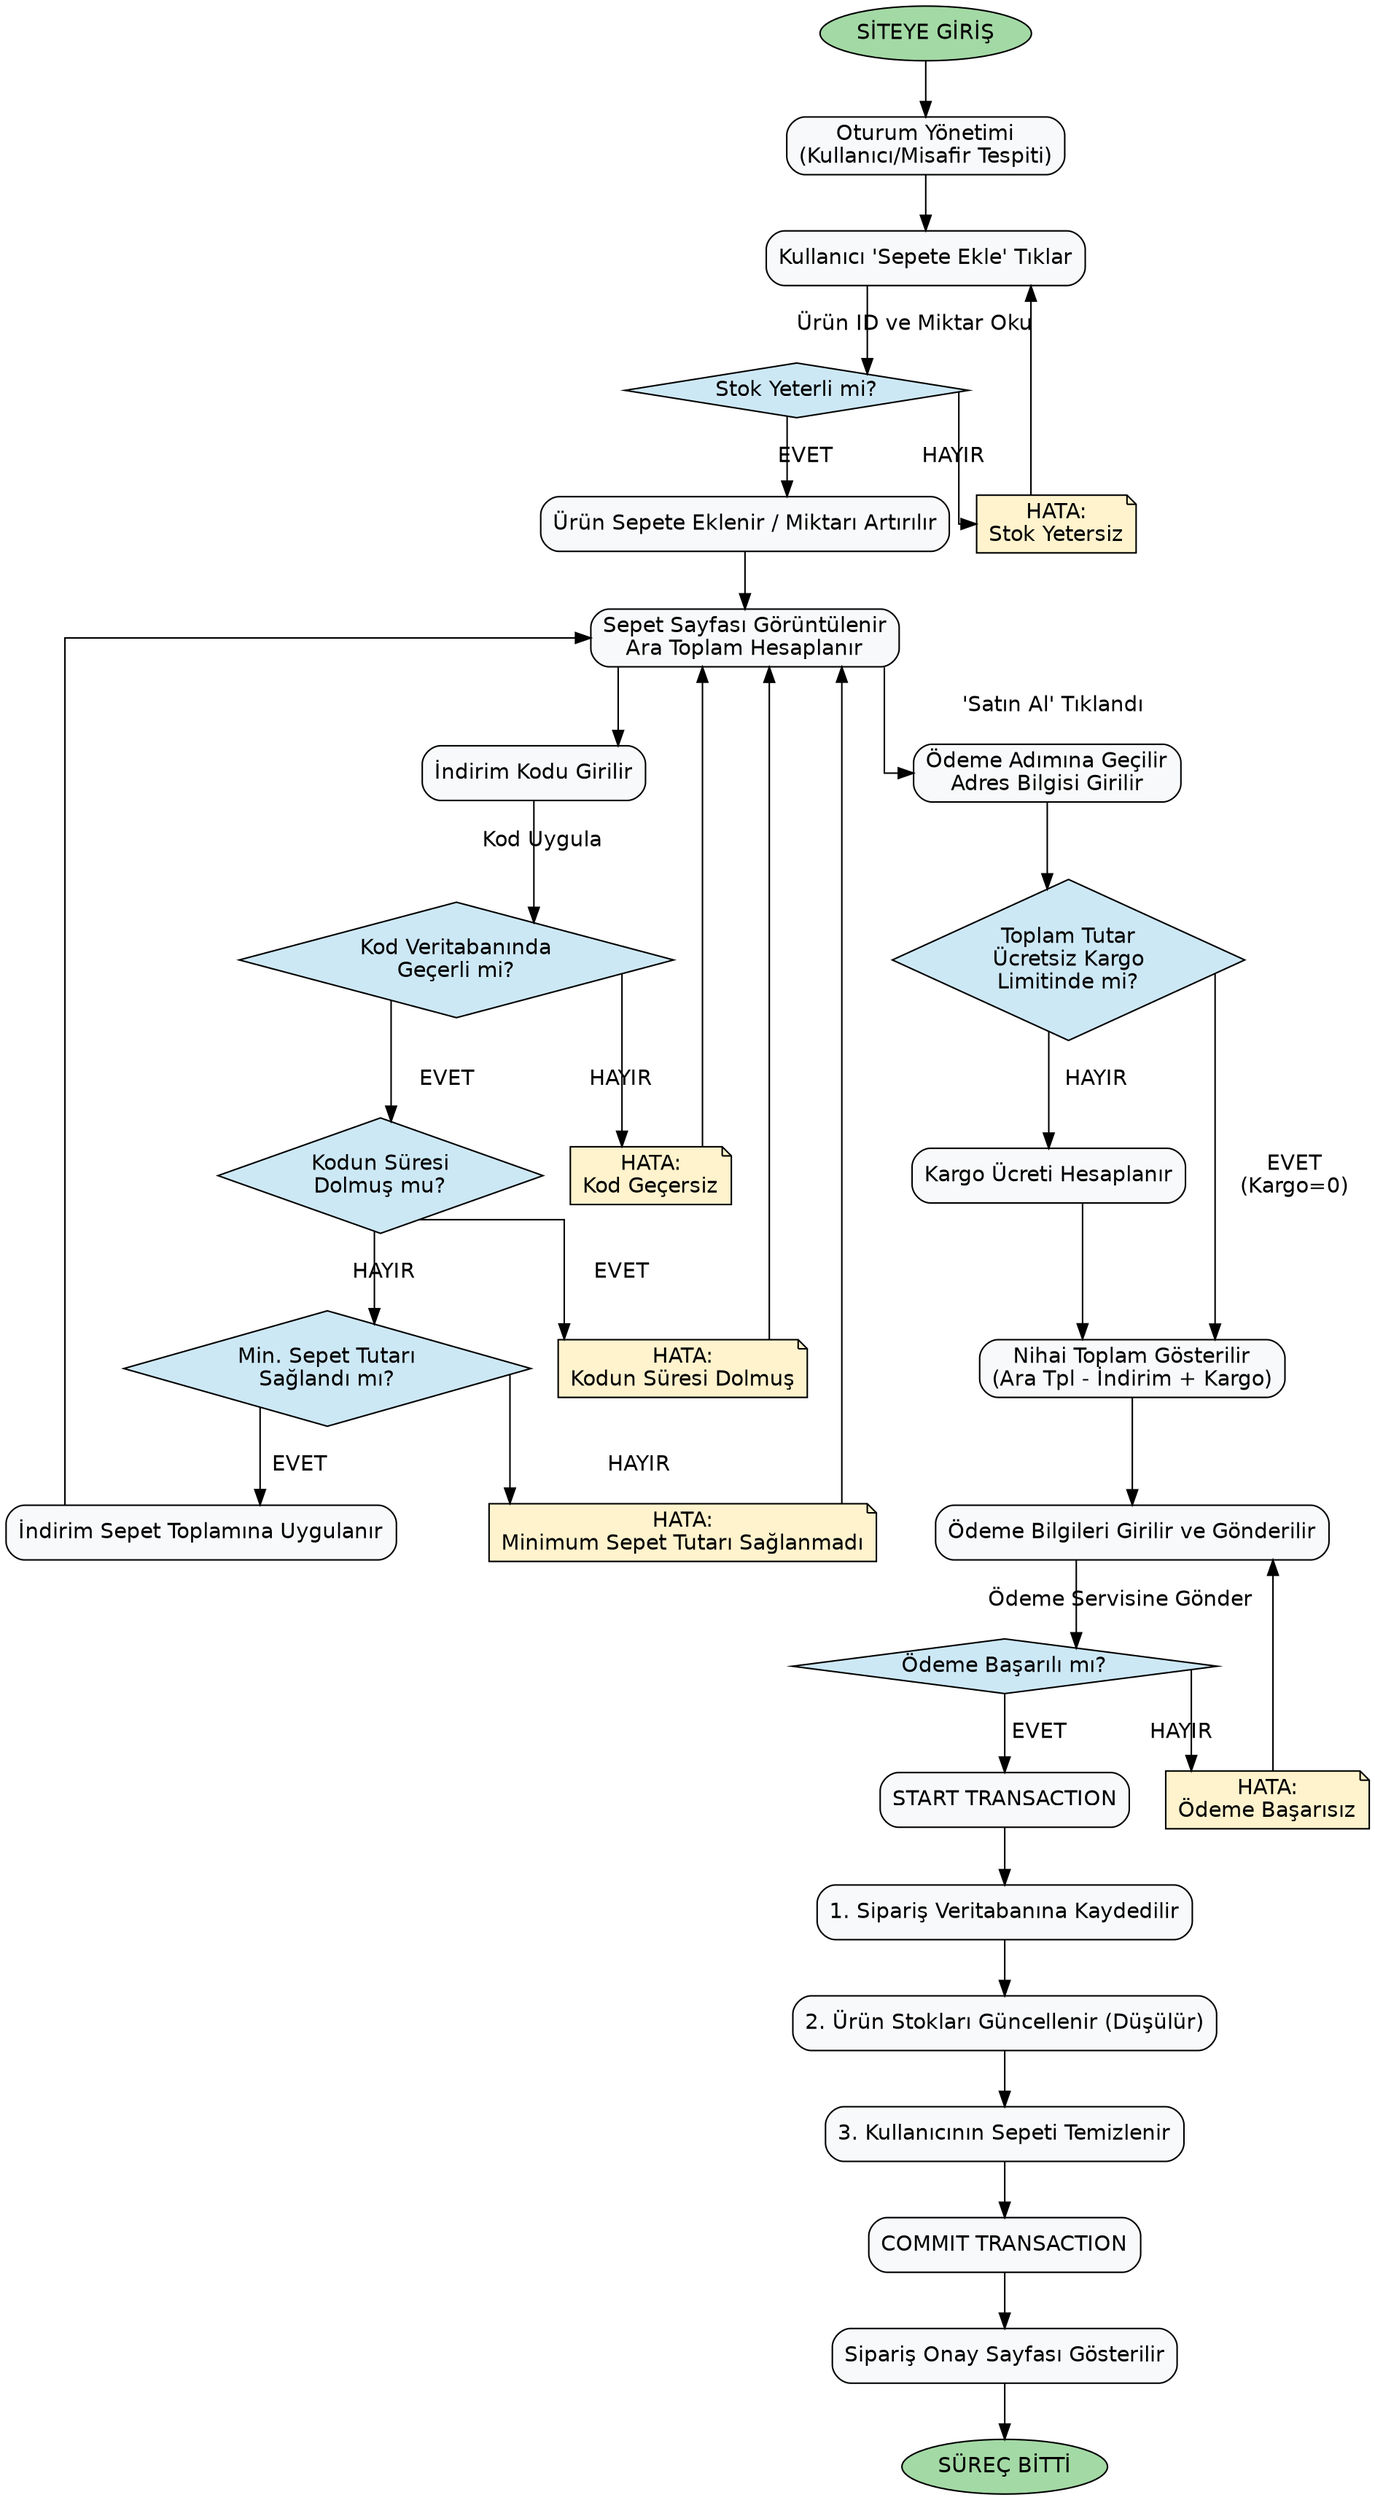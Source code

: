digraph ECommerceFlow {
    // --- GENEL AYARLAR ---
    rankdir=TB;
    splines=ortho;
    node [shape=box, style="rounded,filled", fontname="Helvetica", fillcolor="#f8f9fa"];
    edge [fontname="Helvetica"];

    // --- DÜĞÜM TANIMLAMALARI ---

    // Başlangıç / Bitiş Düğümleri
    start_node [label="SİTEYE GİRİŞ", shape=ellipse, style=filled, fillcolor="#a3d9a5"];
    end_node [label="SÜREÇ BİTTİ", shape=ellipse, style=filled, fillcolor="#a3d9a5"];

    // Karar Düğümleri (EĞER-İSE)
    node [shape=diamond, style=filled, fillcolor="#cde8f5"];
    stok_kontrol [label="Stok Yeterli mi?"];
    indirim_kod_gecerli [label="Kod Veritabanında\nGeçerli mi?"];
    indirim_sure_dolmus [label="Kodun Süresi\nDolmuş mu?"];
    indirim_min_tutar [label="Min. Sepet Tutarı\nSağlandı mı?"];
    odeme_basarili [label="Ödeme Başarılı mı?"];
    kargo_bedava_mi [label="Toplam Tutar\nÜcretsiz Kargo\nLimitinde mi?"];

    // İşlem Düğümleri
    node [shape=box, style="rounded,filled", fillcolor="#f8f9fa"];
    oturum_yonetimi [label="Oturum Yönetimi\n(Kullanıcı/Misafir Tespiti)"];
    sepete_ekle [label="Kullanıcı 'Sepete Ekle' Tıklar"];
    urun_sepete_eklenir [label="Ürün Sepete Eklenir / Miktarı Artırılır"];
    sepeti_goster [label="Sepet Sayfası Görüntülenir\nAra Toplam Hesaplanır"];
    indirim_kodu_gir [label="İndirim Kodu Girilir"];
    indirim_uygulanir [label="İndirim Sepet Toplamına Uygulanır"];
    odeme_adimina_gec [label="Ödeme Adımına Geçilir\nAdres Bilgisi Girilir"];
    kargo_hesapla [label="Kargo Ücreti Hesaplanır"];
    toplam_goster [label="Nihai Toplam Gösterilir\n(Ara Tpl - İndirim + Kargo)"];
    odeme_yap [label="Ödeme Bilgileri Girilir ve Gönderilir"];
    veritabani_islem_baslat [label="START TRANSACTION"];
    siparis_olustur [label="1. Sipariş Veritabanına Kaydedilir"];
    stok_dus [label="2. Ürün Stokları Güncellenir (Düşülür)"];
    sepeti_temizle [label="3. Kullanıcının Sepeti Temizlenir"];
    veritabani_islem_bitir [label="COMMIT TRANSACTION"];
    onay_sayfasi [label="Sipariş Onay Sayfası Gösterilir"];

    // Çıktı / Hata Düğümleri
    node [shape=note, style=filled, fillcolor="#fff3cd"];
    stok_yetersiz_hata [label="HATA:\nStok Yetersiz"];
    indirim_gecersiz_hata [label="HATA:\nKod Geçersiz"];
    indirim_sure_dolmus_hata [label="HATA:\nKodun Süresi Dolmuş"];
    indirim_min_tutar_hata [label="HATA:\nMinimum Sepet Tutarı Sağlanmadı"];
    odeme_basarisiz_hata [label="HATA:\nÖdeme Başarısız"];

    // --- AKIŞ BAĞLANTILARI ---

    // Başlangıç ve Sepet İşlemleri
    start_node -> oturum_yonetimi;
    oturum_yonetimi -> sepete_ekle;
    sepete_ekle -> stok_kontrol [label="Ürün ID ve Miktar Oku"];
    
    stok_kontrol -> urun_sepete_eklenir [label=" EVET "];
    stok_kontrol -> stok_yetersiz_hata [label=" HAYIR "];
    stok_yetersiz_hata -> sepete_ekle; // Kullanıcı başka ürün deneyebilir

    urun_sepete_eklenir -> sepeti_goster;
    
    // Sepet Sayfası ve İndirim
    sepeti_goster -> indirim_kodu_gir;
    sepeti_goster -> odeme_adimina_gec [label="'Satın Al' Tıklandı"];
    indirim_kodu_gir -> indirim_kod_gecerli [label="Kod Uygula"];

    indirim_kod_gecerli -> indirim_gecersiz_hata [label=" HAYIR "];
    indirim_kod_gecerli -> indirim_sure_dolmus [label=" EVET "];

    indirim_sure_dolmus -> indirim_sure_dolmus_hata [label=" EVET "];
    indirim_sure_dolmus -> indirim_min_tutar [label=" HAYIR "];
    
    indirim_min_tutar -> indirim_min_tutar_hata [label=" HAYIR "];
    indirim_min_tutar -> indirim_uygulanir [label=" EVET "];

    // Hata ve başarı durumlarından sonra sepetin güncel halini gösterme
    indirim_uygulanir -> sepeti_goster;
    indirim_gecersiz_hata -> sepeti_goster;
    indirim_sure_dolmus_hata -> sepeti_goster;
    indirim_min_tutar_hata -> sepeti_goster;

    // Ödeme Süreci
    odeme_adimina_gec -> kargo_bedava_mi;

    kargo_bedava_mi -> kargo_hesapla [label=" HAYIR "];
    kargo_bedava_mi -> toplam_goster [label=" EVET \n(Kargo=0)"];
    
    kargo_hesapla -> toplam_goster;
    
    toplam_goster -> odeme_yap;
    odeme_yap -> odeme_basarili [label="Ödeme Servisine Gönder"];
    
    odeme_basarili -> odeme_basarisiz_hata [label=" HAYIR "];
    odeme_basarisiz_hata -> odeme_yap; // Tekrar deneme imkanı

    // Başarılı Ödeme Akışı (Transaction)
    odeme_basarili -> veritabani_islem_baslat [label=" EVET "];
    veritabani_islem_baslat -> siparis_olustur;
    siparis_olustur -> stok_dus;
    stok_dus -> sepeti_temizle;
    sepeti_temizle -> veritabani_islem_bitir;
    veritabani_islem_bitir -> onay_sayfasi;
    onay_sayfasi -> end_node;
}
